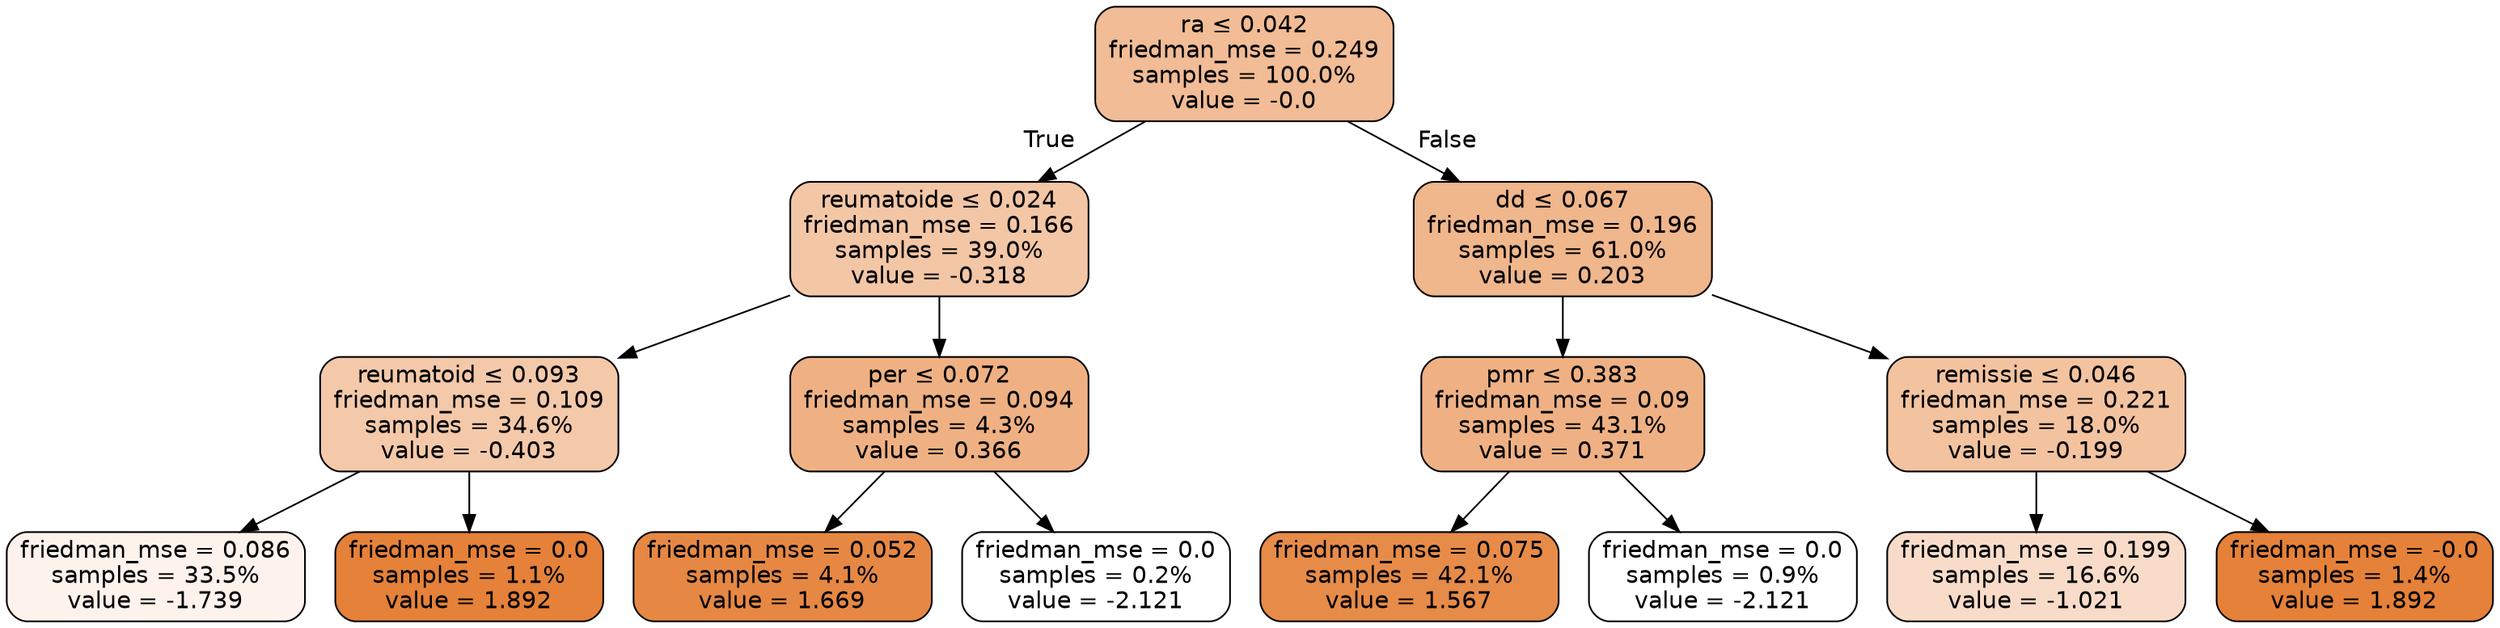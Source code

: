digraph Tree {
node [shape=box, style="filled, rounded", color="black", fontname=helvetica] ;
edge [fontname=helvetica] ;
0 [label=<ra &le; 0.042<br/>friedman_mse = 0.249<br/>samples = 100.0%<br/>value = -0.0>, fillcolor="#f1bc96"] ;
1 [label=<reumatoide &le; 0.024<br/>friedman_mse = 0.166<br/>samples = 39.0%<br/>value = -0.318>, fillcolor="#f3c6a6"] ;
0 -> 1 [labeldistance=2.5, labelangle=45, headlabel="True"] ;
2 [label=<reumatoid &le; 0.093<br/>friedman_mse = 0.109<br/>samples = 34.6%<br/>value = -0.403>, fillcolor="#f4c9aa"] ;
1 -> 2 ;
3 [label=<friedman_mse = 0.086<br/>samples = 33.5%<br/>value = -1.739>, fillcolor="#fdf3ec"] ;
2 -> 3 ;
4 [label=<friedman_mse = 0.0<br/>samples = 1.1%<br/>value = 1.892>, fillcolor="#e58139"] ;
2 -> 4 ;
5 [label=<per &le; 0.072<br/>friedman_mse = 0.094<br/>samples = 4.3%<br/>value = 0.366>, fillcolor="#efb184"] ;
1 -> 5 ;
6 [label=<friedman_mse = 0.052<br/>samples = 4.1%<br/>value = 1.669>, fillcolor="#e68844"] ;
5 -> 6 ;
7 [label=<friedman_mse = 0.0<br/>samples = 0.2%<br/>value = -2.121>, fillcolor="#ffffff"] ;
5 -> 7 ;
8 [label=<dd &le; 0.067<br/>friedman_mse = 0.196<br/>samples = 61.0%<br/>value = 0.203>, fillcolor="#f0b68c"] ;
0 -> 8 [labeldistance=2.5, labelangle=-45, headlabel="False"] ;
9 [label=<pmr &le; 0.383<br/>friedman_mse = 0.09<br/>samples = 43.1%<br/>value = 0.371>, fillcolor="#efb184"] ;
8 -> 9 ;
10 [label=<friedman_mse = 0.075<br/>samples = 42.1%<br/>value = 1.567>, fillcolor="#e78b49"] ;
9 -> 10 ;
11 [label=<friedman_mse = 0.0<br/>samples = 0.9%<br/>value = -2.121>, fillcolor="#ffffff"] ;
9 -> 11 ;
12 [label=<remissie &le; 0.046<br/>friedman_mse = 0.221<br/>samples = 18.0%<br/>value = -0.199>, fillcolor="#f3c3a0"] ;
8 -> 12 ;
13 [label=<friedman_mse = 0.199<br/>samples = 16.6%<br/>value = -1.021>, fillcolor="#f8dcc9"] ;
12 -> 13 ;
14 [label=<friedman_mse = -0.0<br/>samples = 1.4%<br/>value = 1.892>, fillcolor="#e58139"] ;
12 -> 14 ;
}